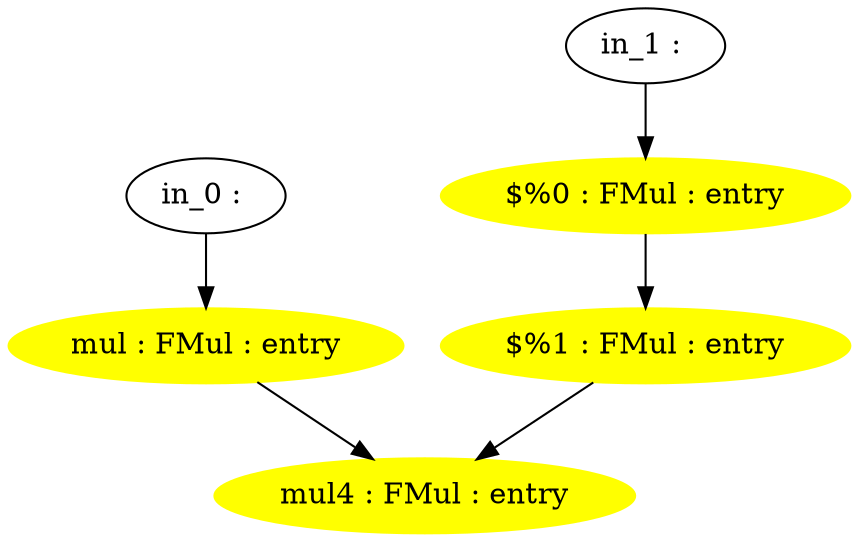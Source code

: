 digraph G {
		"in_0 : " -> "mul : FMul : entry" 
		"in_1 : " -> "$%0 : FMul : entry" 
		"mul : FMul : entry" [color = yellow style=filled];
		"mul : FMul : entry" -> "mul4 : FMul : entry" 
		"$%0 : FMul : entry" [color = yellow style=filled];
		"$%0 : FMul : entry" -> "$%1 : FMul : entry" 
		"$%1 : FMul : entry" [color = yellow style=filled];
		"$%1 : FMul : entry" -> "mul4 : FMul : entry" 
		"mul4 : FMul : entry" [color = yellow style=filled];
}
